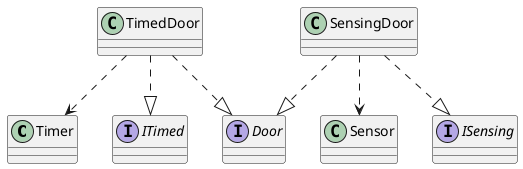 @startuml solution
class Timer
class Sensor
class SensingDoor
class TimedDoor
interface Door
interface ITimed
interface ISensing
TimedDoor ..|> Door
TimedDoor ..|> ITimed
TimedDoor ..> Timer
SensingDoor ..|> Door
SensingDoor ..|> ISensing
SensingDoor ..> Sensor
@enduml
